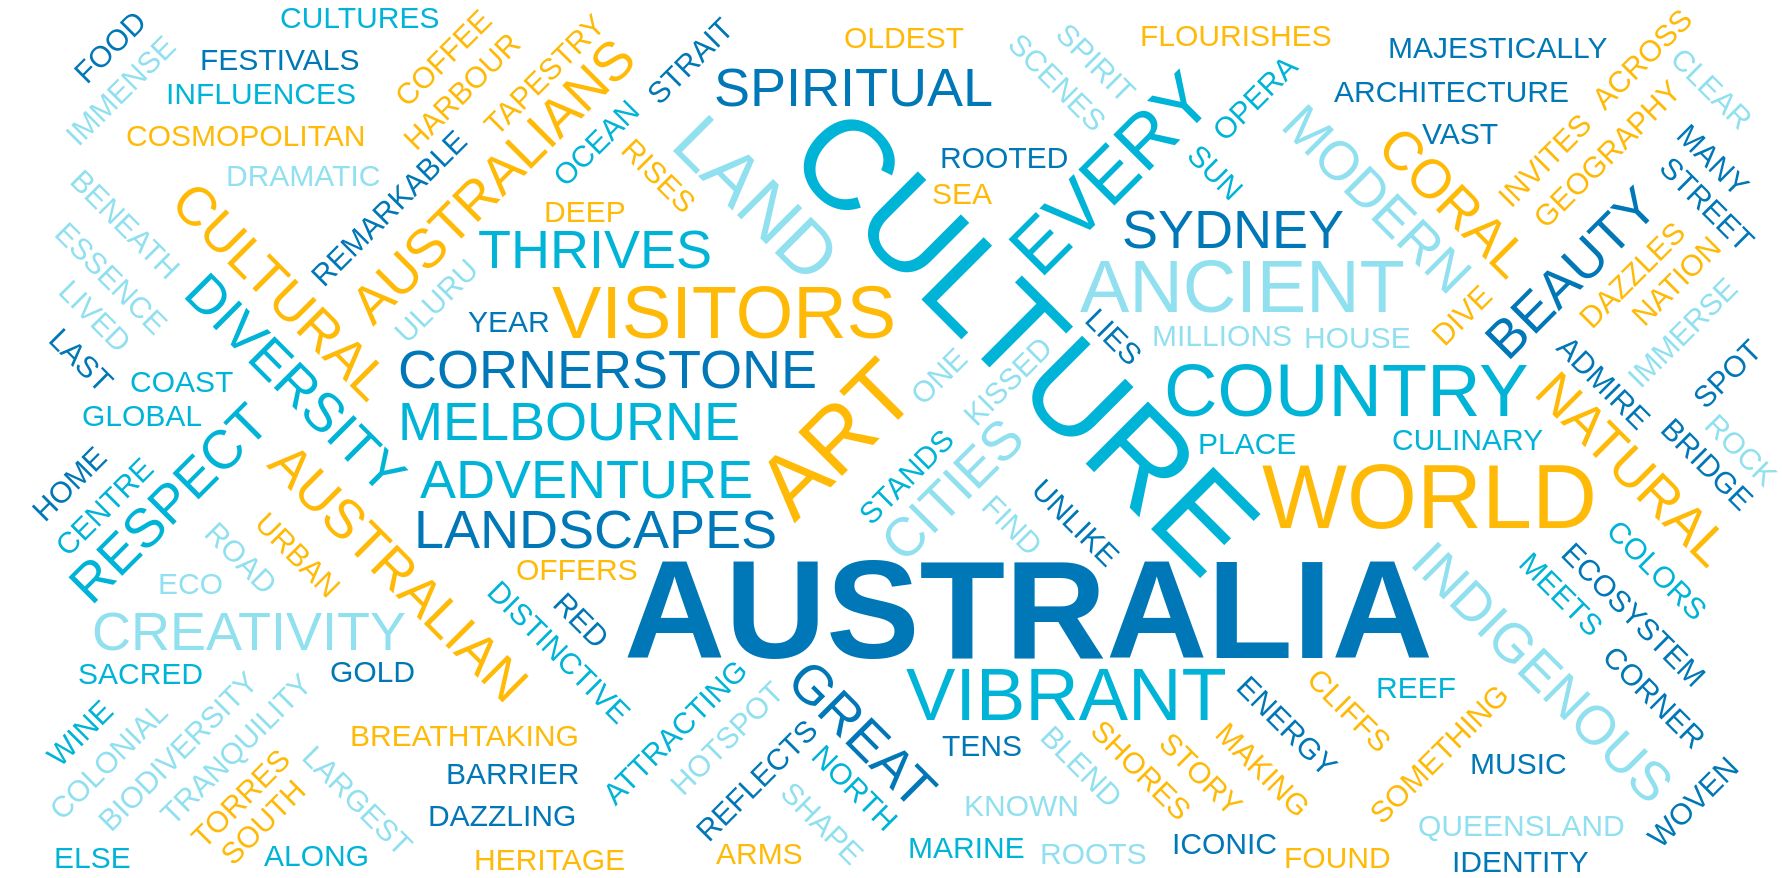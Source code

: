 {
  "$schema": "https://vega.github.io/schema/vega/v6.json",
  "description": "Word cloud summarising key themes in Australian tourism content. Larger words appear more frequently across articles, guides and reviews. Welcome to Australia — explore cities, coastlines and the outback!",
  "width": 800,
  "height": 400,
  "padding": 0,
  "data": [
    {
      "name": "table",
      "values": [
        "Australia stands as one of the world’s most remarkable destinations, attracting millions of visitors each year with its distinctive blend of breathtaking landscapes, vibrant cities, and deep-rooted culture. As a tourism hotspot, Australia offers an experience unlike any other — a place where modern urban energy meets ancient natural beauty, and where every traveler can find something to admire and explore. From the sun-kissed shores of the Gold Coast to the dramatic cliffs of the Great Ocean Road, Australia’s geography reflects both adventure and tranquility, making it a cornerstone of global tourism.",
        "The essence of Australian tourism lies in its diversity. Visitors can immerse themselves in the cosmopolitan culture of Sydney and Melbourne, cities known for their art, architecture, and culinary scenes. Sydney dazzles with the iconic Opera House and Harbour Bridge, while Melbourne thrives on creativity, coffee culture, and street art. Further north, Queensland invites tourists to experience the Great Barrier Reef — the world’s largest coral ecosystem — where marine biodiversity flourishes in dazzling colors beneath the sea. In the Red Centre, Uluru rises majestically, a sacred site of immense cultural and spiritual importance to Indigenous Australians. Every corner of the country contributes to a story of adventure, community, and respect for the land.",
        "Australian culture is a vibrant tapestry woven from Indigenous traditions, colonial heritage, and multicultural influences. The Aboriginal and Torres Strait Islander peoples — the world’s oldest continuous cultures — have lived in harmony with the land for tens of thousands of years. Their stories, art, and music continue to shape the nation’s identity and connect modern Australians to their ancient roots. Across the country, festivals and cultural celebrations showcase this diversity: from Dreamtime storytelling in the Northern Territory to the lively food and wine events of South Australia. Australia’s culture thrives on openness, creativity, and a welcoming spirit that extends to every visitor.",
        "Wildlife is another cornerstone of Australia’s tourism appeal. The country is home to some of the planet’s most unique and fascinating creatures — kangaroos, koalas, wombats, platypuses, and countless species found nowhere else. Nature lovers can spot dolphins off the coasts, dive among coral gardens, or witness the migration of whales along pristine shorelines. In its vast national parks — such as Kakadu, Daintree, and Cradle Mountain — the connection between culture and environment becomes clear: these are living landscapes that embody both ecological and spiritual significance.",
        "Beyond its natural beauty, Australia’s tourism industry embraces sustainability and innovation. Many destinations focus on eco-tourism, aiming to preserve fragile ecosystems while promoting education and respect for the environment. Whether exploring ancient rock art, tasting local cuisine, or meeting friendly locals in a coastal town, visitors are invited to experience not only the land but the vibrant culture that defines it. Australia welcomes the world with open arms, promising discovery, inspiration, and memories that last a lifetime."
      ],
      "transform": [
        {
          "type": "countpattern",
          "field": "data",
          "case": "upper",
          "pattern": "[\\w']{3,}",
          "stopwords": "(i|me|my|myself|we|us|our|ours|ourselves|you|your|yours|yourself|yourselves|he|him|his|himself|she|her|hers|herself|it|its|itself|they|them|their|theirs|themselves|what|which|who|whom|whose|this|that|these|those|am|is|are|was|were|be|been|being|have|has|had|having|do|does|did|doing|will|would|should|can|could|ought|i'm|you're|he's|she's|it's|we're|they're|i've|you've|we've|they've|i'd|you'd|he'd|she'd|we'd|they'd|i'll|you'll|he'll|she'll|we'll|they'll|isn't|aren't|wasn't|weren't|hasn't|haven't|hadn't|doesn't|don't|didn't|won't|wouldn't|shan't|shouldn't|can't|cannot|couldn't|mustn't|let's|that's|who's|what's|here's|there's|when's|where's|why's|how's|a|an|the|and|but|if|or|because|as|until|while|of|at|by|for|with|about|against|between|into|through|during|before|after|above|below|to|from|up|upon|down|in|out|on|off|over|under|again|further|then|once|here|there|when|where|why|how|all|any|both|each|few|more|most|other|some|such|no|nor|not|only|own|same|so|than|too|very|say|says|said|shall|welcome|guide|guides|travel|travels|traveller|travellers|traveler|travelers|tourism|tourist|tourists|visit|visits|visiting|visited|destination|destinations|explore|exploring|discover|discovering|experience|experiences|information|official|website|site|blog|post|article|review|reviews|planner|planning|trip|trips|itinerary|itineraries|season|seasons|holiday|holidays|vacation|vacations|stay|stays|accommodation|accommodations|hotel|hotels|booking|bookings)"
        },
        {
          "type": "formula",
          "as": "angle",
          "expr": "[-45, 0, 45][~~(random() * 3)]"
        },
        {
          "type": "formula",
          "as": "weight",
          "expr": "(datum.text=='AUSTRALIA' || datum.text=='TOURISM') ? 800 : 200"
        }
      ]
    }
  ],
  "scales": [
    {
      "name": "color",
      "type": "ordinal",
      "domain": {"data": "table", "field": "text"},
      "range": ["#0077b6", "#00b4d8", "#90e0ef", "#ffba08"]
    }
  ],
  "marks": [
    {
      "type": "text",
      "from": {"data": "table"},
      "encode": {
        "enter": {
          "text": {"field": "text"},
          "align": {"value": "center"},
          "baseline": {"value": "alphabetic"},
          "fill": {"scale": "color", "field": "text"}
        },
        "update": {"fillOpacity": {"value": 1}},
        "hover": {"fillOpacity": {"value": 0.25}}
      },
      "transform": [
        {
          "type": "wordcloud",
          "size": [900, 450],
          "text": {"field": "text"},
          "rotate": {"field": "datum.angle"},
          "font": "Helvetica Neue, Arial",
          "fontSize": {"field": "datum.count"},
          "fontWeight": {"field": "datum.weight"},
          "fontSizeRange": [15, 70],
          "padding": 1.25
        }
      ]
    }
  ],
  "config": {}
}